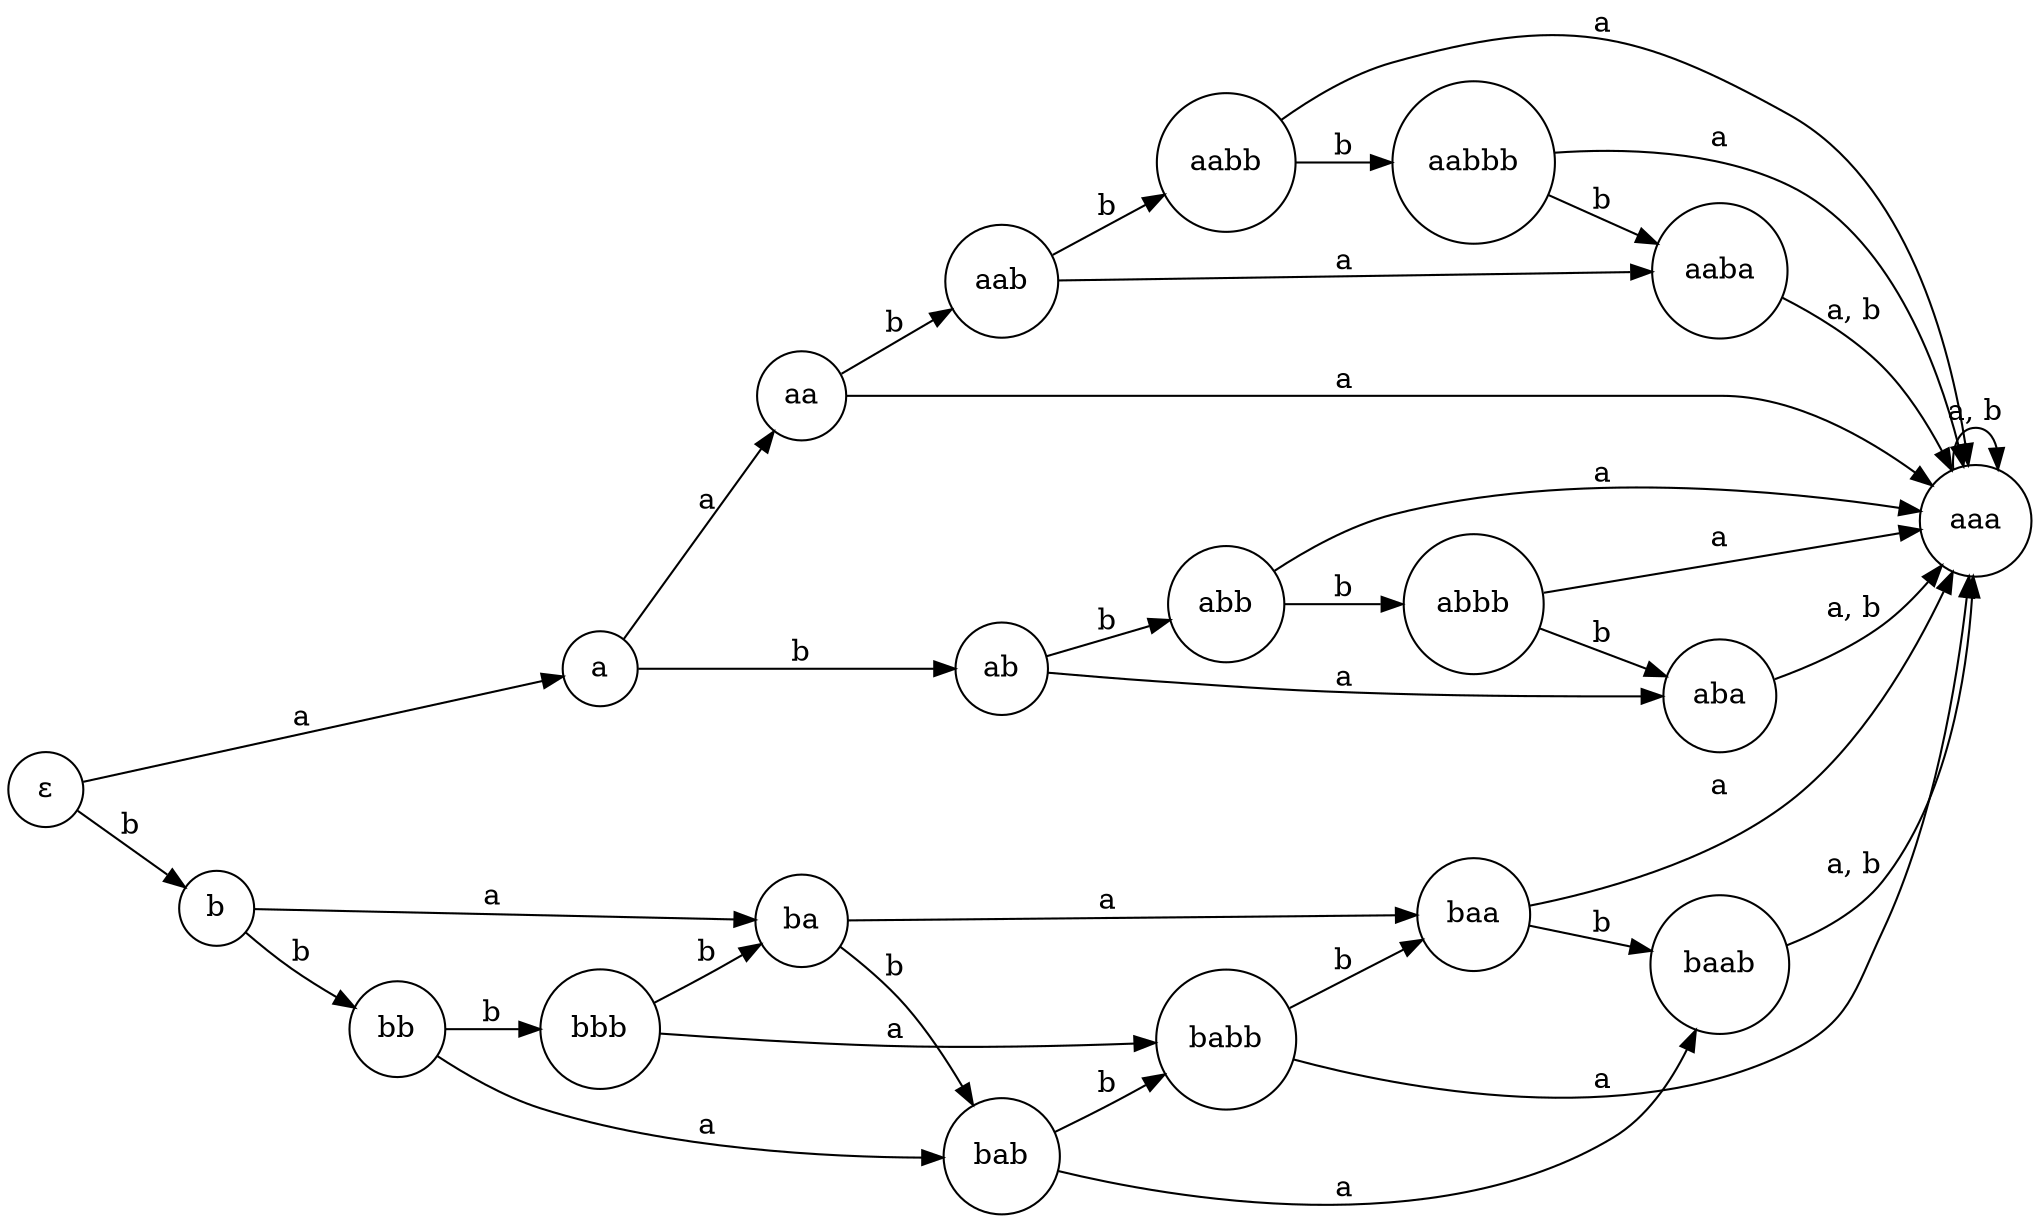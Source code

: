 digraph Automaton {
  rankdir=LR;  
  splines=true;
  overlap=false;
  node [shape = circle]; // Обычные состояния



  q0 [label="ε"];
  q1 [label="a"];
  q2 [label="aa"];
  q3 [label="aaa"];
  q4 [label="aab"];
  q5 [label="aaba"];
  q6 [label="aabb"];
  q7 [label="aabbb"];
  q8 [label="ab"];
  q9 [label="aba"];
  q10 [label="abb"];
  q11 [label="abbb"];
  q12 [label="b"];
  q13 [label="ba"];
  q14 [label="baa"];
  q15 [label="baab"];
  q16 [label="bab"];
  q17 [label="babb"];
  q18 [label="bb"];
  q19 [label="bbb"];


  q0 -> q1 [label="a"];
  q0 -> q12 [label="b"];

  q1 -> q2 [label="a"];
  q1 -> q8 [label="b"];

  q2 -> q3 [label="a"];
  q2 -> q4 [label="b"];

  q3 -> q3 [label="a, b"];

  q4 -> q5 [label="a"];
  q4 -> q6 [label="b"];

  q5 -> q3 [label="a, b"];

  q6 -> q3 [label="a"];
  q6 -> q7 [label="b"];

  q7 -> q3 [label="a"];
  q7 -> q5 [label="b"];  

  q8 -> q9 [label="a"];
  q8 -> q10 [label="b"];

  q9 -> q3 [label="a, b"];

  q10 -> q3 [label="a"];
  q10 -> q11 [label="b"];

  q11 -> q3 [label="a"];
  q11 -> q9 [label="b"];



  q12 -> q13 [label="a"];
  q12 -> q18 [label="b"];

  q13 -> q14 [label="a"];
  q13 -> q16 [label="b"];

  q14 -> q3 [label="a"];
  q14 -> q15 [label="b"];

  q15 -> q3 [label="a, b"];

  q16 -> q15 [label="a"];
  q16 -> q17 [label="b"];

  q17 -> q3 [label="a"];
  q17 -> q14 [label="b"];  

  q18 -> q16 [label="a"];
  q18 -> q19 [label="b"];

  q19 -> q17 [label="a"];
  q19 -> q13 [label="b"];


}

